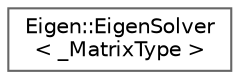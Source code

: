 digraph "Graphical Class Hierarchy"
{
 // LATEX_PDF_SIZE
  bgcolor="transparent";
  edge [fontname=Helvetica,fontsize=10,labelfontname=Helvetica,labelfontsize=10];
  node [fontname=Helvetica,fontsize=10,shape=box,height=0.2,width=0.4];
  rankdir="LR";
  Node0 [id="Node000000",label="Eigen::EigenSolver\l\< _MatrixType \>",height=0.2,width=0.4,color="grey40", fillcolor="white", style="filled",URL="$classEigen_1_1EigenSolver.html",tooltip="Computes eigenvalues and eigenvectors of general matrices."];
}
